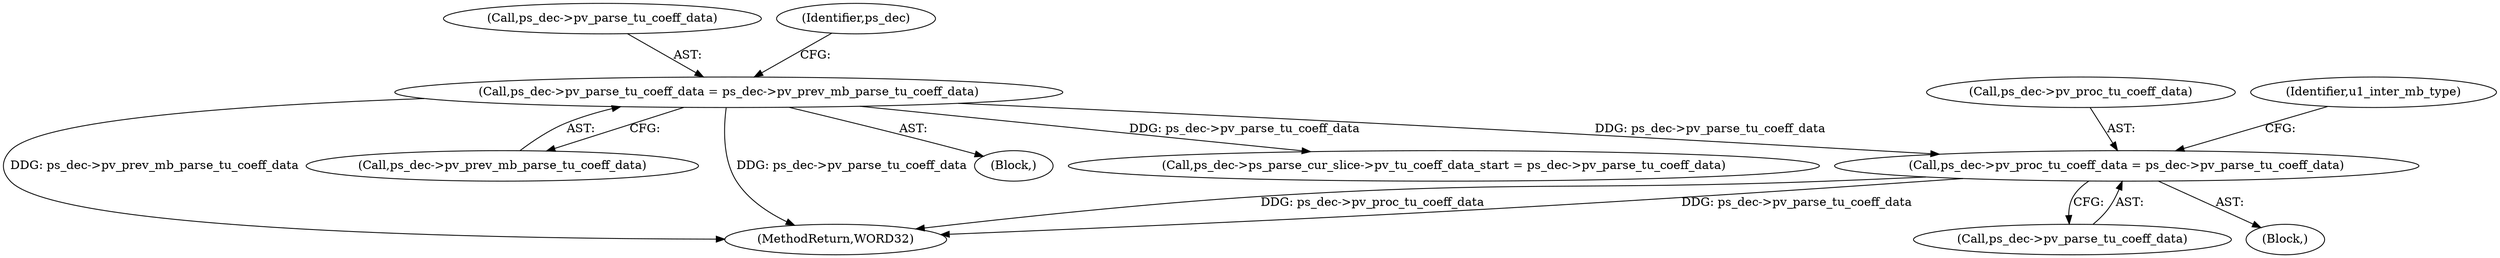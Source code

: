 digraph "0_Android_a78887bcffbc2995cf9ed72e0697acf560875e9e_1@pointer" {
"1000907" [label="(Call,ps_dec->pv_proc_tu_coeff_data = ps_dec->pv_parse_tu_coeff_data)"];
"1000580" [label="(Call,ps_dec->pv_parse_tu_coeff_data = ps_dec->pv_prev_mb_parse_tu_coeff_data)"];
"1000907" [label="(Call,ps_dec->pv_proc_tu_coeff_data = ps_dec->pv_parse_tu_coeff_data)"];
"1000908" [label="(Call,ps_dec->pv_proc_tu_coeff_data)"];
"1000896" [label="(Call,ps_dec->ps_parse_cur_slice->pv_tu_coeff_data_start = ps_dec->pv_parse_tu_coeff_data)"];
"1000584" [label="(Call,ps_dec->pv_prev_mb_parse_tu_coeff_data)"];
"1000906" [label="(Block,)"];
"1000915" [label="(Identifier,u1_inter_mb_type)"];
"1001350" [label="(MethodReturn,WORD32)"];
"1000580" [label="(Call,ps_dec->pv_parse_tu_coeff_data = ps_dec->pv_prev_mb_parse_tu_coeff_data)"];
"1000514" [label="(Block,)"];
"1000581" [label="(Call,ps_dec->pv_parse_tu_coeff_data)"];
"1000589" [label="(Identifier,ps_dec)"];
"1000911" [label="(Call,ps_dec->pv_parse_tu_coeff_data)"];
"1000907" -> "1000906"  [label="AST: "];
"1000907" -> "1000911"  [label="CFG: "];
"1000908" -> "1000907"  [label="AST: "];
"1000911" -> "1000907"  [label="AST: "];
"1000915" -> "1000907"  [label="CFG: "];
"1000907" -> "1001350"  [label="DDG: ps_dec->pv_parse_tu_coeff_data"];
"1000907" -> "1001350"  [label="DDG: ps_dec->pv_proc_tu_coeff_data"];
"1000580" -> "1000907"  [label="DDG: ps_dec->pv_parse_tu_coeff_data"];
"1000580" -> "1000514"  [label="AST: "];
"1000580" -> "1000584"  [label="CFG: "];
"1000581" -> "1000580"  [label="AST: "];
"1000584" -> "1000580"  [label="AST: "];
"1000589" -> "1000580"  [label="CFG: "];
"1000580" -> "1001350"  [label="DDG: ps_dec->pv_prev_mb_parse_tu_coeff_data"];
"1000580" -> "1001350"  [label="DDG: ps_dec->pv_parse_tu_coeff_data"];
"1000580" -> "1000896"  [label="DDG: ps_dec->pv_parse_tu_coeff_data"];
}
